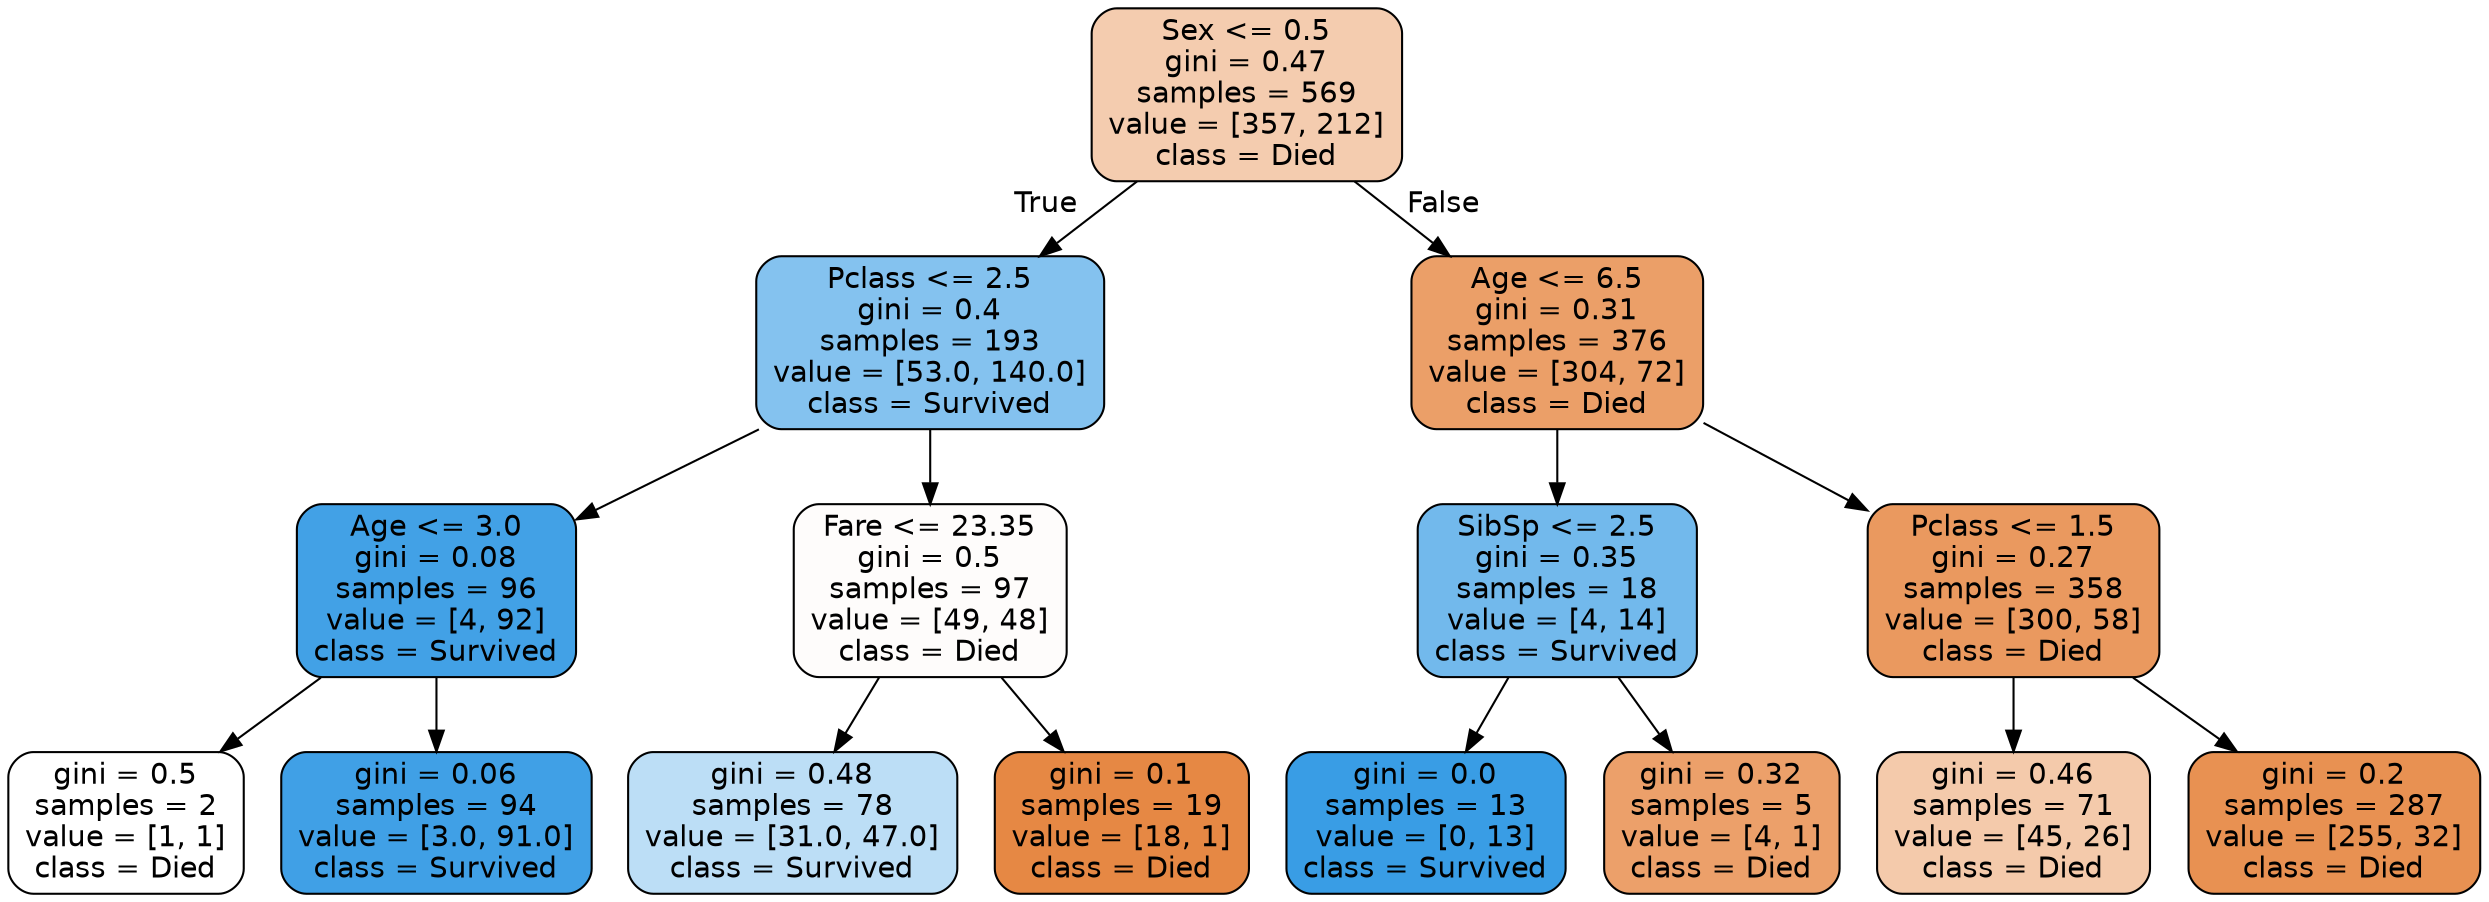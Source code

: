 digraph Tree {
node [shape=box, style="filled, rounded", color="black", fontname="helvetica"] ;
edge [fontname="helvetica"] ;
0 [label="Sex <= 0.5\ngini = 0.47\nsamples = 569\nvalue = [357, 212]\nclass = Died", fillcolor="#f4ccaf"] ;
1 [label="Pclass <= 2.5\ngini = 0.4\nsamples = 193\nvalue = [53.0, 140.0]\nclass = Survived", fillcolor="#84c2ef"] ;
0 -> 1 [labeldistance=2.5, labelangle=45, headlabel="True"] ;
2 [label="Age <= 3.0\ngini = 0.08\nsamples = 96\nvalue = [4, 92]\nclass = Survived", fillcolor="#42a1e6"] ;
1 -> 2 ;
3 [label="gini = 0.5\nsamples = 2\nvalue = [1, 1]\nclass = Died", fillcolor="#ffffff"] ;
2 -> 3 ;
4 [label="gini = 0.06\nsamples = 94\nvalue = [3.0, 91.0]\nclass = Survived", fillcolor="#40a0e6"] ;
2 -> 4 ;
5 [label="Fare <= 23.35\ngini = 0.5\nsamples = 97\nvalue = [49, 48]\nclass = Died", fillcolor="#fefcfb"] ;
1 -> 5 ;
6 [label="gini = 0.48\nsamples = 78\nvalue = [31.0, 47.0]\nclass = Survived", fillcolor="#bcdef6"] ;
5 -> 6 ;
7 [label="gini = 0.1\nsamples = 19\nvalue = [18, 1]\nclass = Died", fillcolor="#e68844"] ;
5 -> 7 ;
8 [label="Age <= 6.5\ngini = 0.31\nsamples = 376\nvalue = [304, 72]\nclass = Died", fillcolor="#eb9f68"] ;
0 -> 8 [labeldistance=2.5, labelangle=-45, headlabel="False"] ;
9 [label="SibSp <= 2.5\ngini = 0.35\nsamples = 18\nvalue = [4, 14]\nclass = Survived", fillcolor="#72b9ec"] ;
8 -> 9 ;
10 [label="gini = 0.0\nsamples = 13\nvalue = [0, 13]\nclass = Survived", fillcolor="#399de5"] ;
9 -> 10 ;
11 [label="gini = 0.32\nsamples = 5\nvalue = [4, 1]\nclass = Died", fillcolor="#eca06a"] ;
9 -> 11 ;
12 [label="Pclass <= 1.5\ngini = 0.27\nsamples = 358\nvalue = [300, 58]\nclass = Died", fillcolor="#ea995f"] ;
8 -> 12 ;
13 [label="gini = 0.46\nsamples = 71\nvalue = [45, 26]\nclass = Died", fillcolor="#f4caab"] ;
12 -> 13 ;
14 [label="gini = 0.2\nsamples = 287\nvalue = [255, 32]\nclass = Died", fillcolor="#e89152"] ;
12 -> 14 ;
}
